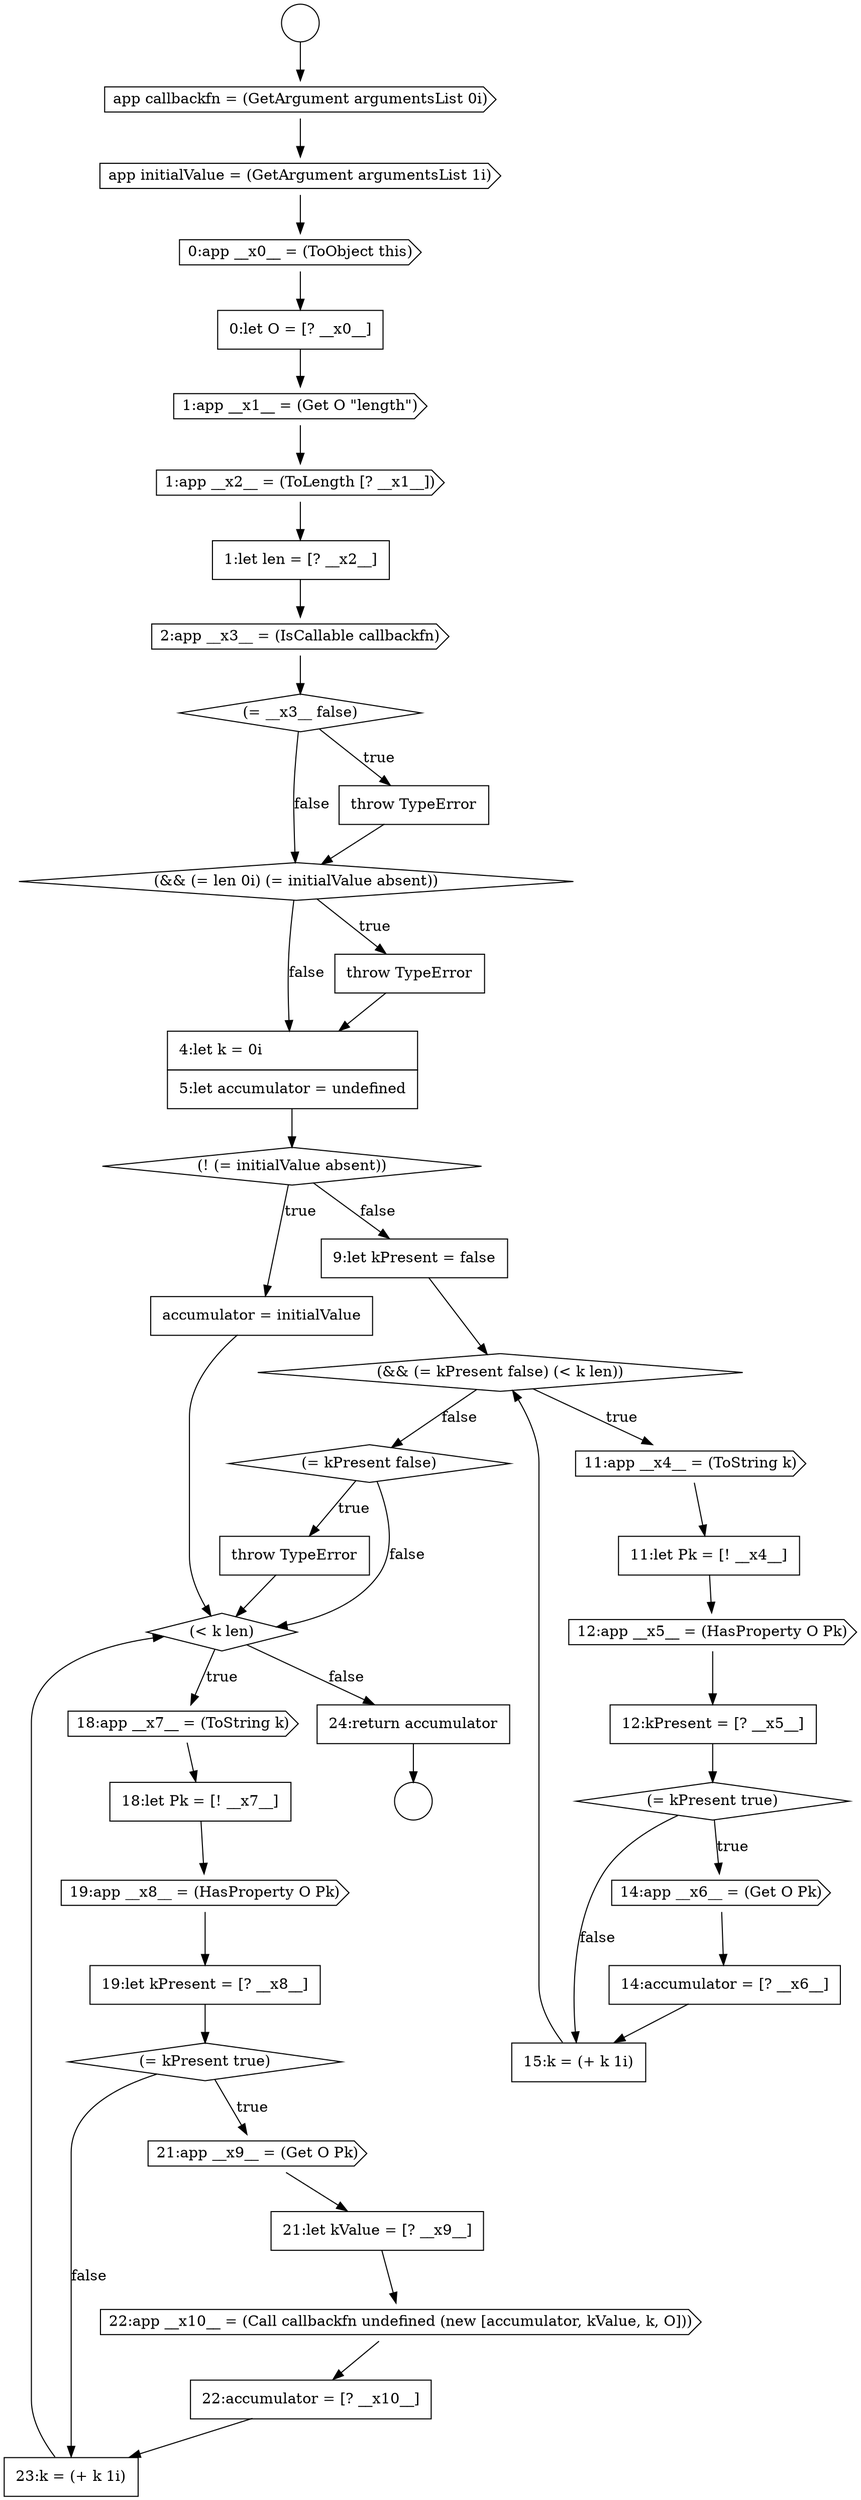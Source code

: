 digraph {
  node15170 [shape=diamond, label=<<font color="black">(! (= initialValue absent))</font>> color="black" fillcolor="white" style=filled]
  node15178 [shape=diamond, label=<<font color="black">(= kPresent true)</font>> color="black" fillcolor="white" style=filled]
  node15171 [shape=none, margin=0, label=<<font color="black">
    <table border="0" cellborder="1" cellspacing="0" cellpadding="10">
      <tr><td align="left">accumulator = initialValue</td></tr>
    </table>
  </font>> color="black" fillcolor="white" style=filled]
  node15179 [shape=cds, label=<<font color="black">14:app __x6__ = (Get O Pk)</font>> color="black" fillcolor="white" style=filled]
  node15169 [shape=none, margin=0, label=<<font color="black">
    <table border="0" cellborder="1" cellspacing="0" cellpadding="10">
      <tr><td align="left">4:let k = 0i</td></tr>
      <tr><td align="left">5:let accumulator = undefined</td></tr>
    </table>
  </font>> color="black" fillcolor="white" style=filled]
  node15174 [shape=cds, label=<<font color="black">11:app __x4__ = (ToString k)</font>> color="black" fillcolor="white" style=filled]
  node15183 [shape=none, margin=0, label=<<font color="black">
    <table border="0" cellborder="1" cellspacing="0" cellpadding="10">
      <tr><td align="left">throw TypeError</td></tr>
    </table>
  </font>> color="black" fillcolor="white" style=filled]
  node15160 [shape=none, margin=0, label=<<font color="black">
    <table border="0" cellborder="1" cellspacing="0" cellpadding="10">
      <tr><td align="left">0:let O = [? __x0__]</td></tr>
    </table>
  </font>> color="black" fillcolor="white" style=filled]
  node15173 [shape=diamond, label=<<font color="black">(&amp;&amp; (= kPresent false) (&lt; k len))</font>> color="black" fillcolor="white" style=filled]
  node15188 [shape=none, margin=0, label=<<font color="black">
    <table border="0" cellborder="1" cellspacing="0" cellpadding="10">
      <tr><td align="left">19:let kPresent = [? __x8__]</td></tr>
    </table>
  </font>> color="black" fillcolor="white" style=filled]
  node15163 [shape=none, margin=0, label=<<font color="black">
    <table border="0" cellborder="1" cellspacing="0" cellpadding="10">
      <tr><td align="left">1:let len = [? __x2__]</td></tr>
    </table>
  </font>> color="black" fillcolor="white" style=filled]
  node15184 [shape=diamond, label=<<font color="black">(&lt; k len)</font>> color="black" fillcolor="white" style=filled]
  node15159 [shape=cds, label=<<font color="black">0:app __x0__ = (ToObject this)</font>> color="black" fillcolor="white" style=filled]
  node15191 [shape=none, margin=0, label=<<font color="black">
    <table border="0" cellborder="1" cellspacing="0" cellpadding="10">
      <tr><td align="left">21:let kValue = [? __x9__]</td></tr>
    </table>
  </font>> color="black" fillcolor="white" style=filled]
  node15176 [shape=cds, label=<<font color="black">12:app __x5__ = (HasProperty O Pk)</font>> color="black" fillcolor="white" style=filled]
  node15187 [shape=cds, label=<<font color="black">19:app __x8__ = (HasProperty O Pk)</font>> color="black" fillcolor="white" style=filled]
  node15190 [shape=cds, label=<<font color="black">21:app __x9__ = (Get O Pk)</font>> color="black" fillcolor="white" style=filled]
  node15185 [shape=cds, label=<<font color="black">18:app __x7__ = (ToString k)</font>> color="black" fillcolor="white" style=filled]
  node15158 [shape=cds, label=<<font color="black">app initialValue = (GetArgument argumentsList 1i)</font>> color="black" fillcolor="white" style=filled]
  node15175 [shape=none, margin=0, label=<<font color="black">
    <table border="0" cellborder="1" cellspacing="0" cellpadding="10">
      <tr><td align="left">11:let Pk = [! __x4__]</td></tr>
    </table>
  </font>> color="black" fillcolor="white" style=filled]
  node15182 [shape=diamond, label=<<font color="black">(= kPresent false)</font>> color="black" fillcolor="white" style=filled]
  node15161 [shape=cds, label=<<font color="black">1:app __x1__ = (Get O &quot;length&quot;)</font>> color="black" fillcolor="white" style=filled]
  node15167 [shape=diamond, label=<<font color="black">(&amp;&amp; (= len 0i) (= initialValue absent))</font>> color="black" fillcolor="white" style=filled]
  node15193 [shape=none, margin=0, label=<<font color="black">
    <table border="0" cellborder="1" cellspacing="0" cellpadding="10">
      <tr><td align="left">22:accumulator = [? __x10__]</td></tr>
    </table>
  </font>> color="black" fillcolor="white" style=filled]
  node15186 [shape=none, margin=0, label=<<font color="black">
    <table border="0" cellborder="1" cellspacing="0" cellpadding="10">
      <tr><td align="left">18:let Pk = [! __x7__]</td></tr>
    </table>
  </font>> color="black" fillcolor="white" style=filled]
  node15165 [shape=diamond, label=<<font color="black">(= __x3__ false)</font>> color="black" fillcolor="white" style=filled]
  node15156 [shape=circle label=" " color="black" fillcolor="white" style=filled]
  node15194 [shape=none, margin=0, label=<<font color="black">
    <table border="0" cellborder="1" cellspacing="0" cellpadding="10">
      <tr><td align="left">23:k = (+ k 1i)</td></tr>
    </table>
  </font>> color="black" fillcolor="white" style=filled]
  node15189 [shape=diamond, label=<<font color="black">(= kPresent true)</font>> color="black" fillcolor="white" style=filled]
  node15157 [shape=cds, label=<<font color="black">app callbackfn = (GetArgument argumentsList 0i)</font>> color="black" fillcolor="white" style=filled]
  node15168 [shape=none, margin=0, label=<<font color="black">
    <table border="0" cellborder="1" cellspacing="0" cellpadding="10">
      <tr><td align="left">throw TypeError</td></tr>
    </table>
  </font>> color="black" fillcolor="white" style=filled]
  node15162 [shape=cds, label=<<font color="black">1:app __x2__ = (ToLength [? __x1__])</font>> color="black" fillcolor="white" style=filled]
  node15180 [shape=none, margin=0, label=<<font color="black">
    <table border="0" cellborder="1" cellspacing="0" cellpadding="10">
      <tr><td align="left">14:accumulator = [? __x6__]</td></tr>
    </table>
  </font>> color="black" fillcolor="white" style=filled]
  node15195 [shape=none, margin=0, label=<<font color="black">
    <table border="0" cellborder="1" cellspacing="0" cellpadding="10">
      <tr><td align="left">24:return accumulator</td></tr>
    </table>
  </font>> color="black" fillcolor="white" style=filled]
  node15192 [shape=cds, label=<<font color="black">22:app __x10__ = (Call callbackfn undefined (new [accumulator, kValue, k, O]))</font>> color="black" fillcolor="white" style=filled]
  node15155 [shape=circle label=" " color="black" fillcolor="white" style=filled]
  node15172 [shape=none, margin=0, label=<<font color="black">
    <table border="0" cellborder="1" cellspacing="0" cellpadding="10">
      <tr><td align="left">9:let kPresent = false</td></tr>
    </table>
  </font>> color="black" fillcolor="white" style=filled]
  node15177 [shape=none, margin=0, label=<<font color="black">
    <table border="0" cellborder="1" cellspacing="0" cellpadding="10">
      <tr><td align="left">12:kPresent = [? __x5__]</td></tr>
    </table>
  </font>> color="black" fillcolor="white" style=filled]
  node15181 [shape=none, margin=0, label=<<font color="black">
    <table border="0" cellborder="1" cellspacing="0" cellpadding="10">
      <tr><td align="left">15:k = (+ k 1i)</td></tr>
    </table>
  </font>> color="black" fillcolor="white" style=filled]
  node15164 [shape=cds, label=<<font color="black">2:app __x3__ = (IsCallable callbackfn)</font>> color="black" fillcolor="white" style=filled]
  node15166 [shape=none, margin=0, label=<<font color="black">
    <table border="0" cellborder="1" cellspacing="0" cellpadding="10">
      <tr><td align="left">throw TypeError</td></tr>
    </table>
  </font>> color="black" fillcolor="white" style=filled]
  node15162 -> node15163 [ color="black"]
  node15179 -> node15180 [ color="black"]
  node15194 -> node15184 [ color="black"]
  node15191 -> node15192 [ color="black"]
  node15178 -> node15179 [label=<<font color="black">true</font>> color="black"]
  node15178 -> node15181 [label=<<font color="black">false</font>> color="black"]
  node15158 -> node15159 [ color="black"]
  node15168 -> node15169 [ color="black"]
  node15173 -> node15174 [label=<<font color="black">true</font>> color="black"]
  node15173 -> node15182 [label=<<font color="black">false</font>> color="black"]
  node15195 -> node15156 [ color="black"]
  node15163 -> node15164 [ color="black"]
  node15188 -> node15189 [ color="black"]
  node15169 -> node15170 [ color="black"]
  node15176 -> node15177 [ color="black"]
  node15192 -> node15193 [ color="black"]
  node15157 -> node15158 [ color="black"]
  node15189 -> node15190 [label=<<font color="black">true</font>> color="black"]
  node15189 -> node15194 [label=<<font color="black">false</font>> color="black"]
  node15183 -> node15184 [ color="black"]
  node15172 -> node15173 [ color="black"]
  node15185 -> node15186 [ color="black"]
  node15190 -> node15191 [ color="black"]
  node15181 -> node15173 [ color="black"]
  node15166 -> node15167 [ color="black"]
  node15187 -> node15188 [ color="black"]
  node15177 -> node15178 [ color="black"]
  node15167 -> node15168 [label=<<font color="black">true</font>> color="black"]
  node15167 -> node15169 [label=<<font color="black">false</font>> color="black"]
  node15180 -> node15181 [ color="black"]
  node15165 -> node15166 [label=<<font color="black">true</font>> color="black"]
  node15165 -> node15167 [label=<<font color="black">false</font>> color="black"]
  node15170 -> node15171 [label=<<font color="black">true</font>> color="black"]
  node15170 -> node15172 [label=<<font color="black">false</font>> color="black"]
  node15155 -> node15157 [ color="black"]
  node15160 -> node15161 [ color="black"]
  node15174 -> node15175 [ color="black"]
  node15159 -> node15160 [ color="black"]
  node15175 -> node15176 [ color="black"]
  node15161 -> node15162 [ color="black"]
  node15184 -> node15185 [label=<<font color="black">true</font>> color="black"]
  node15184 -> node15195 [label=<<font color="black">false</font>> color="black"]
  node15164 -> node15165 [ color="black"]
  node15182 -> node15183 [label=<<font color="black">true</font>> color="black"]
  node15182 -> node15184 [label=<<font color="black">false</font>> color="black"]
  node15171 -> node15184 [ color="black"]
  node15186 -> node15187 [ color="black"]
  node15193 -> node15194 [ color="black"]
}
